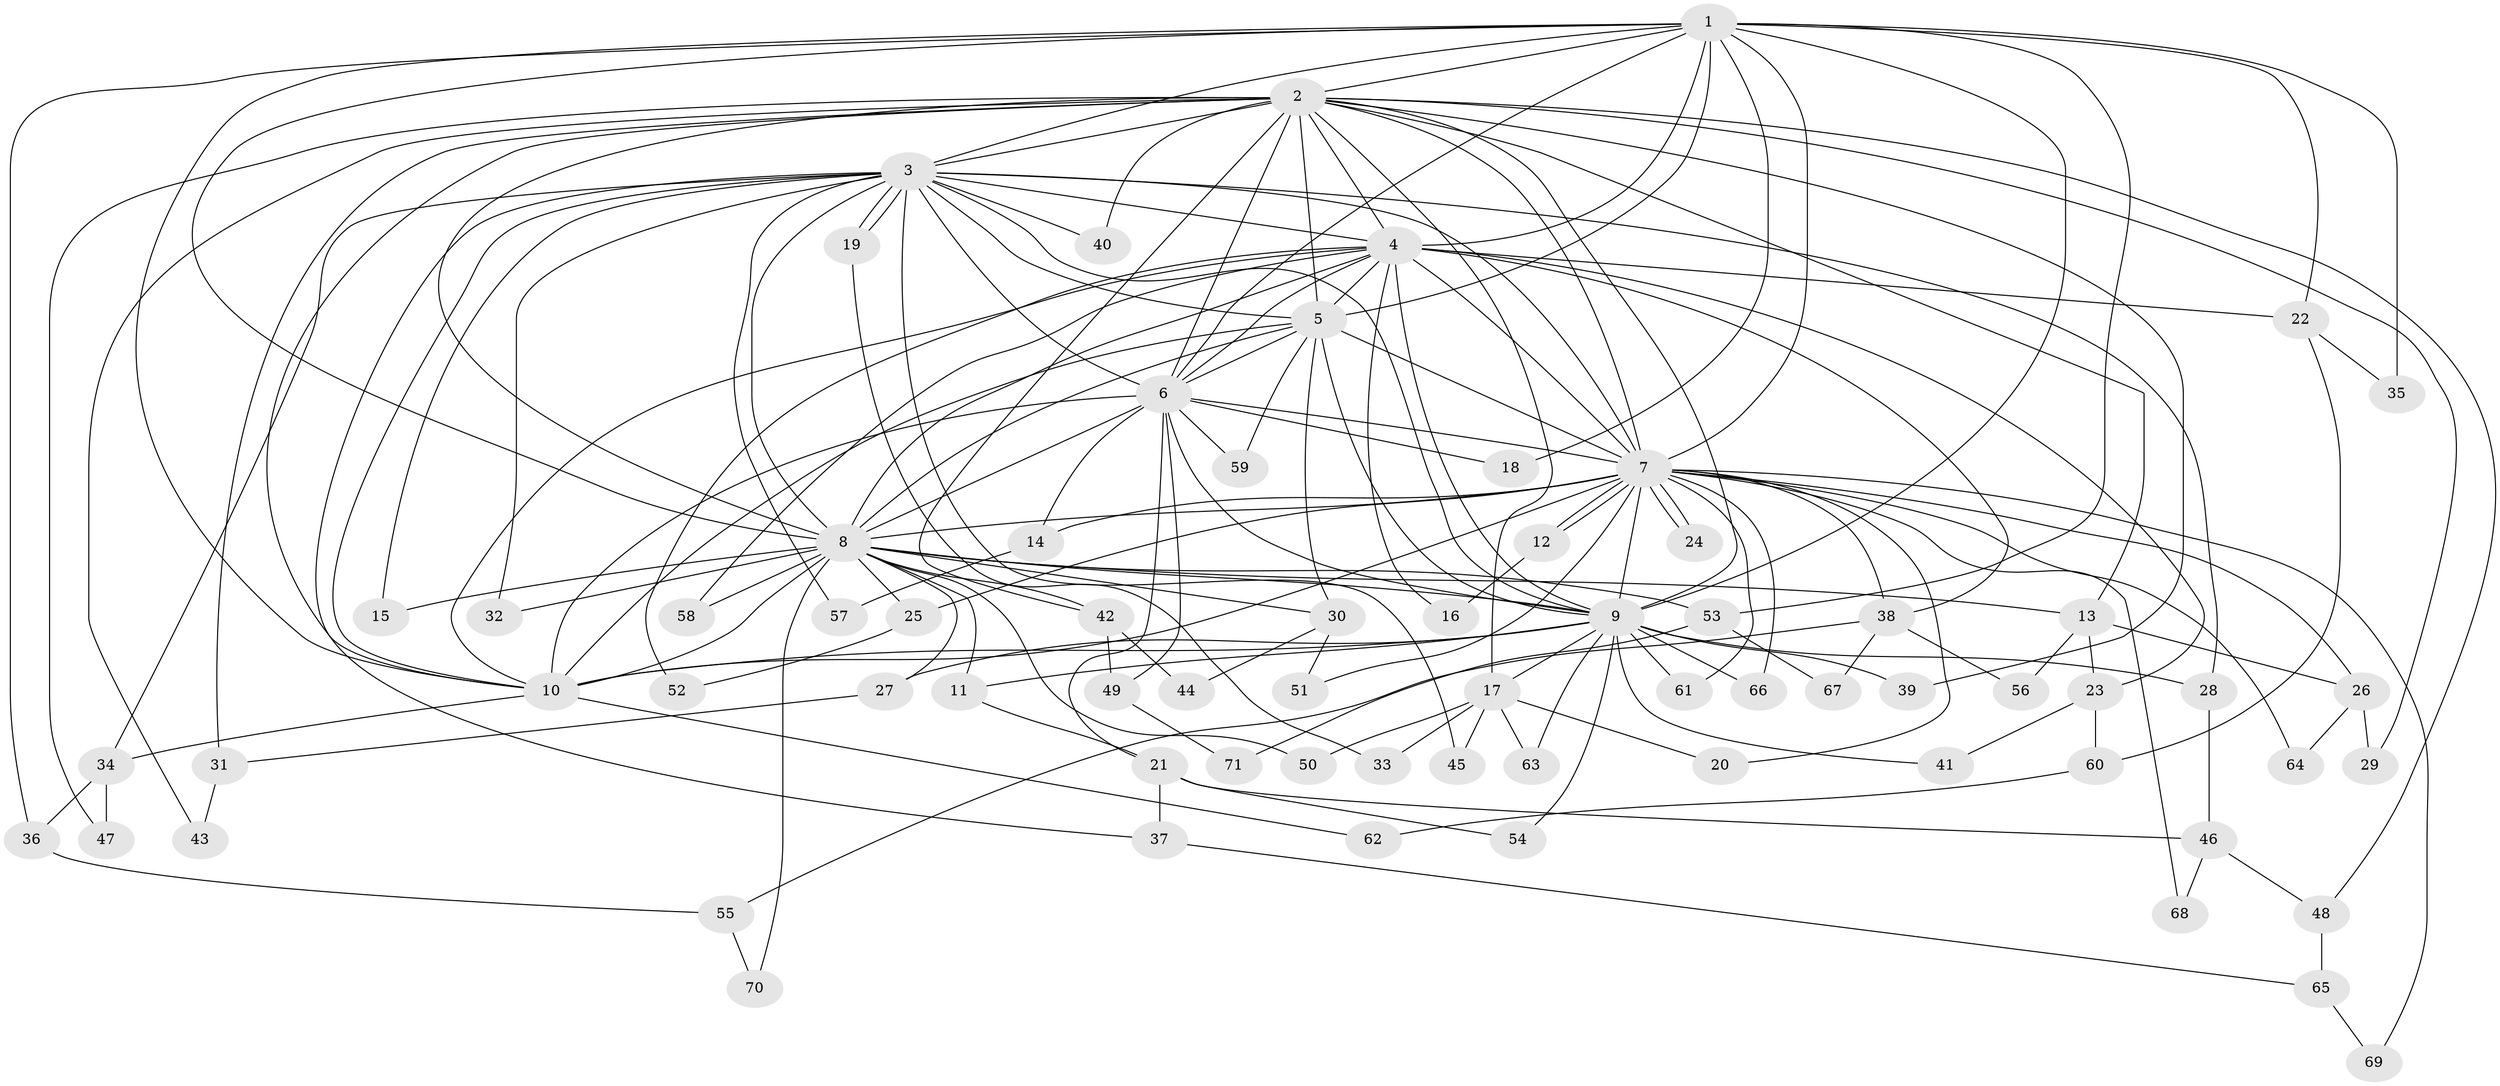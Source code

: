 // Generated by graph-tools (version 1.1) at 2025/35/03/09/25 02:35:14]
// undirected, 71 vertices, 167 edges
graph export_dot {
graph [start="1"]
  node [color=gray90,style=filled];
  1;
  2;
  3;
  4;
  5;
  6;
  7;
  8;
  9;
  10;
  11;
  12;
  13;
  14;
  15;
  16;
  17;
  18;
  19;
  20;
  21;
  22;
  23;
  24;
  25;
  26;
  27;
  28;
  29;
  30;
  31;
  32;
  33;
  34;
  35;
  36;
  37;
  38;
  39;
  40;
  41;
  42;
  43;
  44;
  45;
  46;
  47;
  48;
  49;
  50;
  51;
  52;
  53;
  54;
  55;
  56;
  57;
  58;
  59;
  60;
  61;
  62;
  63;
  64;
  65;
  66;
  67;
  68;
  69;
  70;
  71;
  1 -- 2;
  1 -- 3;
  1 -- 4;
  1 -- 5;
  1 -- 6;
  1 -- 7;
  1 -- 8;
  1 -- 9;
  1 -- 10;
  1 -- 18;
  1 -- 22;
  1 -- 35;
  1 -- 36;
  1 -- 53;
  2 -- 3;
  2 -- 4;
  2 -- 5;
  2 -- 6;
  2 -- 7;
  2 -- 8;
  2 -- 9;
  2 -- 10;
  2 -- 13;
  2 -- 17;
  2 -- 29;
  2 -- 31;
  2 -- 39;
  2 -- 40;
  2 -- 42;
  2 -- 43;
  2 -- 47;
  2 -- 48;
  3 -- 4;
  3 -- 5;
  3 -- 6;
  3 -- 7;
  3 -- 8;
  3 -- 9;
  3 -- 10;
  3 -- 15;
  3 -- 19;
  3 -- 19;
  3 -- 28;
  3 -- 32;
  3 -- 34;
  3 -- 37;
  3 -- 40;
  3 -- 45;
  3 -- 57;
  4 -- 5;
  4 -- 6;
  4 -- 7;
  4 -- 8;
  4 -- 9;
  4 -- 10;
  4 -- 16;
  4 -- 22;
  4 -- 23;
  4 -- 38;
  4 -- 52;
  4 -- 58;
  5 -- 6;
  5 -- 7;
  5 -- 8;
  5 -- 9;
  5 -- 10;
  5 -- 30;
  5 -- 59;
  6 -- 7;
  6 -- 8;
  6 -- 9;
  6 -- 10;
  6 -- 14;
  6 -- 18;
  6 -- 21;
  6 -- 49;
  6 -- 59;
  7 -- 8;
  7 -- 9;
  7 -- 10;
  7 -- 12;
  7 -- 12;
  7 -- 14;
  7 -- 20;
  7 -- 24;
  7 -- 24;
  7 -- 25;
  7 -- 26;
  7 -- 38;
  7 -- 51;
  7 -- 61;
  7 -- 64;
  7 -- 66;
  7 -- 68;
  7 -- 69;
  8 -- 9;
  8 -- 10;
  8 -- 11;
  8 -- 13;
  8 -- 15;
  8 -- 25;
  8 -- 27;
  8 -- 30;
  8 -- 32;
  8 -- 42;
  8 -- 50;
  8 -- 53;
  8 -- 58;
  8 -- 70;
  9 -- 10;
  9 -- 11;
  9 -- 17;
  9 -- 27;
  9 -- 28;
  9 -- 39;
  9 -- 41;
  9 -- 54;
  9 -- 61;
  9 -- 63;
  9 -- 66;
  10 -- 34;
  10 -- 62;
  11 -- 21;
  12 -- 16;
  13 -- 23;
  13 -- 26;
  13 -- 56;
  14 -- 57;
  17 -- 20;
  17 -- 33;
  17 -- 45;
  17 -- 50;
  17 -- 63;
  19 -- 33;
  21 -- 37;
  21 -- 46;
  21 -- 54;
  22 -- 35;
  22 -- 60;
  23 -- 41;
  23 -- 60;
  25 -- 52;
  26 -- 29;
  26 -- 64;
  27 -- 31;
  28 -- 46;
  30 -- 44;
  30 -- 51;
  31 -- 43;
  34 -- 36;
  34 -- 47;
  36 -- 55;
  37 -- 65;
  38 -- 55;
  38 -- 56;
  38 -- 67;
  42 -- 44;
  42 -- 49;
  46 -- 48;
  46 -- 68;
  48 -- 65;
  49 -- 71;
  53 -- 67;
  53 -- 71;
  55 -- 70;
  60 -- 62;
  65 -- 69;
}
